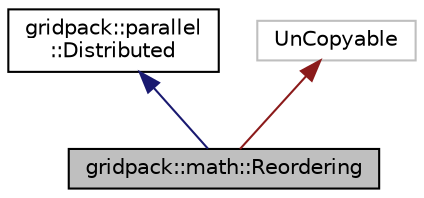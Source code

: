 digraph "gridpack::math::Reordering"
{
  edge [fontname="Helvetica",fontsize="10",labelfontname="Helvetica",labelfontsize="10"];
  node [fontname="Helvetica",fontsize="10",shape=record];
  Node1 [label="gridpack::math::Reordering",height=0.2,width=0.4,color="black", fillcolor="grey75", style="filled" fontcolor="black"];
  Node2 -> Node1 [dir="back",color="midnightblue",fontsize="10",style="solid",fontname="Helvetica"];
  Node2 [label="gridpack::parallel\l::Distributed",height=0.2,width=0.4,color="black", fillcolor="white", style="filled",URL="$classgridpack_1_1parallel_1_1_distributed.html",tooltip="Serves as a base class for parallel things. "];
  Node3 -> Node1 [dir="back",color="firebrick4",fontsize="10",style="solid",fontname="Helvetica"];
  Node3 [label="UnCopyable",height=0.2,width=0.4,color="grey75", fillcolor="white", style="filled"];
}
